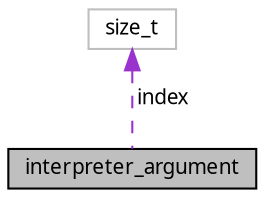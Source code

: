 digraph "interpreter_argument"
{
  edge [fontname="Sans",fontsize="10",labelfontname="Sans",labelfontsize="10"];
  node [fontname="Sans",fontsize="10",shape=record];
  Node1 [label="interpreter_argument",height=0.2,width=0.4,color="black", fillcolor="grey75", style="filled", fontcolor="black"];
  Node2 -> Node1 [dir="back",color="darkorchid3",fontsize="10",style="dashed",label=" index" ,fontname="Sans"];
  Node2 [label="size_t",height=0.2,width=0.4,color="grey75", fillcolor="white", style="filled"];
}
